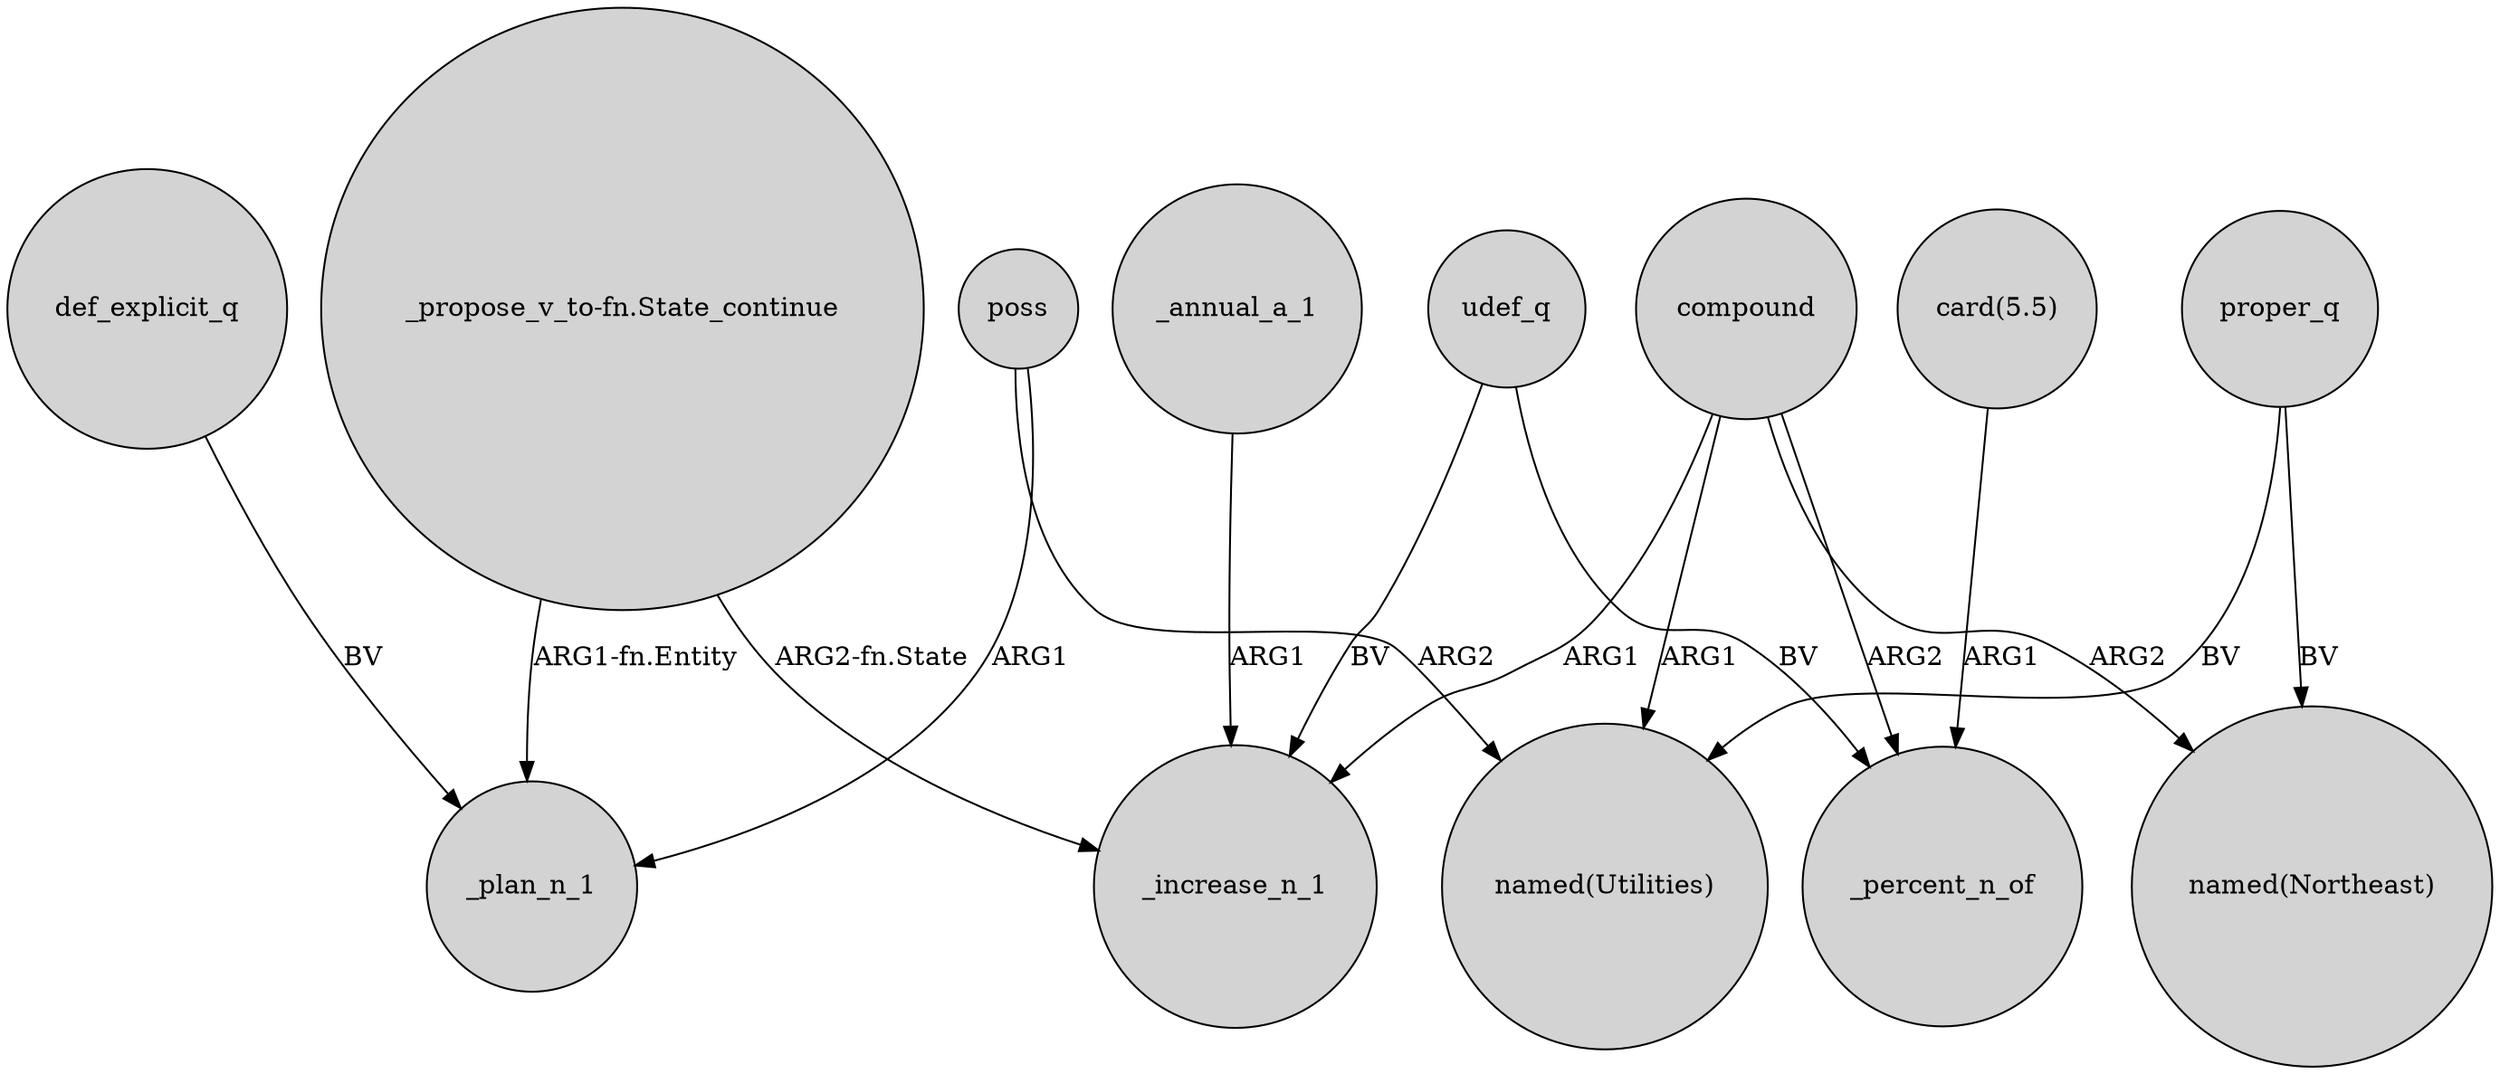 digraph {
	node [shape=circle style=filled]
	poss -> _plan_n_1 [label=ARG1]
	udef_q -> _percent_n_of [label=BV]
	compound -> "named(Utilities)" [label=ARG1]
	_annual_a_1 -> _increase_n_1 [label=ARG1]
	udef_q -> _increase_n_1 [label=BV]
	compound -> _increase_n_1 [label=ARG1]
	compound -> _percent_n_of [label=ARG2]
	proper_q -> "named(Utilities)" [label=BV]
	"card(5.5)" -> _percent_n_of [label=ARG1]
	"_propose_v_to-fn.State_continue" -> _plan_n_1 [label="ARG1-fn.Entity"]
	poss -> "named(Utilities)" [label=ARG2]
	"_propose_v_to-fn.State_continue" -> _increase_n_1 [label="ARG2-fn.State"]
	proper_q -> "named(Northeast)" [label=BV]
	def_explicit_q -> _plan_n_1 [label=BV]
	compound -> "named(Northeast)" [label=ARG2]
}
